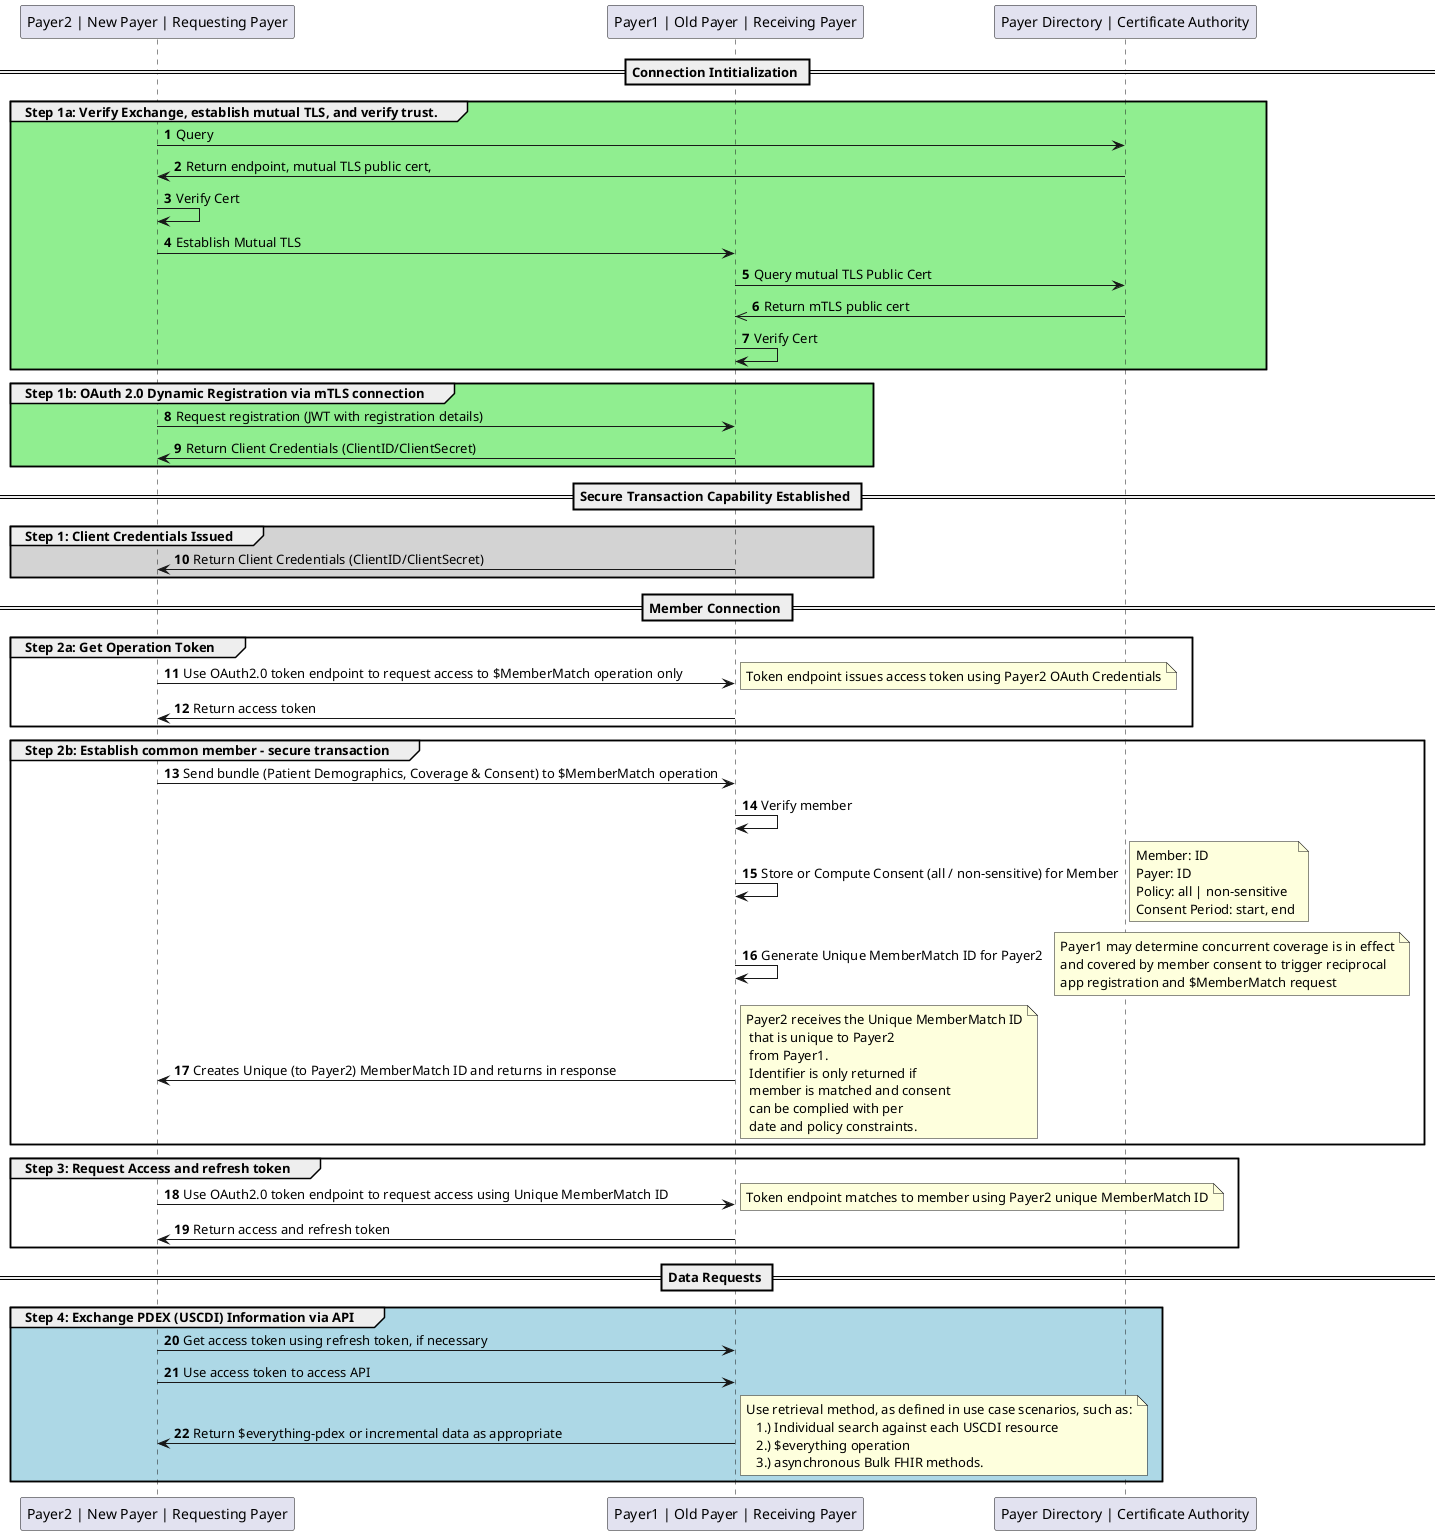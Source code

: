 @startuml
skinparam svgDimensionStyle false
autonumber
participant "Payer2 | New Payer | Requesting Payer" as Payer2
participant "Payer1 | Old Payer | Receiving Payer" as Payer1
participant "Payer Directory | Certificate Authority" as PayerDirectory
== Connection Intitialization ==
group #LightGreen Step 1a: Verify Exchange, establish mutual TLS, and verify trust.
	Payer2 -> PayerDirectory : Query
	PayerDirectory -> Payer2 : Return endpoint, mutual TLS public cert,
	Payer2 -> Payer2 : Verify Cert
	Payer2 -> Payer1 : Establish Mutual TLS
	Payer1 -> PayerDirectory : Query mutual TLS Public Cert
	PayerDirectory ->> Payer1 : Return mTLS public cert
	Payer1 -> Payer1 : Verify Cert
end
group #lightGreen Step 1b: OAuth 2.0 Dynamic Registration via mTLS connection
	Payer2 -> Payer1 : Request registration (JWT with registration details)
  Payer1 -> Payer2 : Return Client Credentials (ClientID/ClientSecret)
end
== Secure Transaction Capability Established ==
group #lightGrey Step 1: Client Credentials Issued
	Payer1 -> Payer2 : Return Client Credentials (ClientID/ClientSecret)
end

== Member Connection ==
group Step 2a: Get Operation Token
	Payer2 -> Payer1 : Use OAuth2.0 token endpoint to request access to $MemberMatch operation only
  note right
  	Token endpoint issues access token using Payer2 OAuth Credentials
  endnote
  Payer1 -> Payer2 : Return access token
end
group Step 2b: Establish common member - secure transaction
	Payer2 -> Payer1 : Send bundle (Patient Demographics, Coverage & Consent) to $MemberMatch operation
	Payer1 -> Payer1 : Verify member
  Payer1 -> Payer1 : Store or Compute Consent (all / non-sensitive) for Member
  note right
  Member: ID
  Payer: ID
  Policy: all | non-sensitive
  Consent Period: start, end
  endnote

	Payer1 -> Payer1 : Generate Unique MemberMatch ID for Payer2
  note right
    Payer1 may determine concurrent coverage is in effect
    and covered by member consent to trigger reciprocal
    app registration and $MemberMatch request
  endnote

  Payer1 -> Payer2 : Creates Unique (to Payer2) MemberMatch ID and returns in response
  note right
  	Payer2 receives the Unique MemberMatch ID
    that is unique to Payer2
    from Payer1.
    Identifier is only returned if
    member is matched and consent
    can be complied with per
    date and policy constraints.
  endnote
end

group Step 3: Request Access and refresh token
	Payer2 -> Payer1 : Use OAuth2.0 token endpoint to request access using Unique MemberMatch ID
  note right
  	Token endpoint matches to member using Payer2 unique MemberMatch ID
  endnote
  Payer1 -> Payer2 : Return access and refresh token
end
== Data Requests ==
group #LightBlue Step 4: Exchange PDEX (USCDI) Information via API
	Payer2 -> Payer1 : Get access token using refresh token, if necessary
  Payer2 -> Payer1 : Use access token to access API
	Payer1 -> Payer2 : Return $everything-pdex or incremental data as appropriate
  note right
  	Use retrieval method, as defined in use case scenarios, such as:
      1.) Individual search against each USCDI resource
      2.) $everything operation
      3.) asynchronous Bulk FHIR methods.
  endnote
end
@enduml
